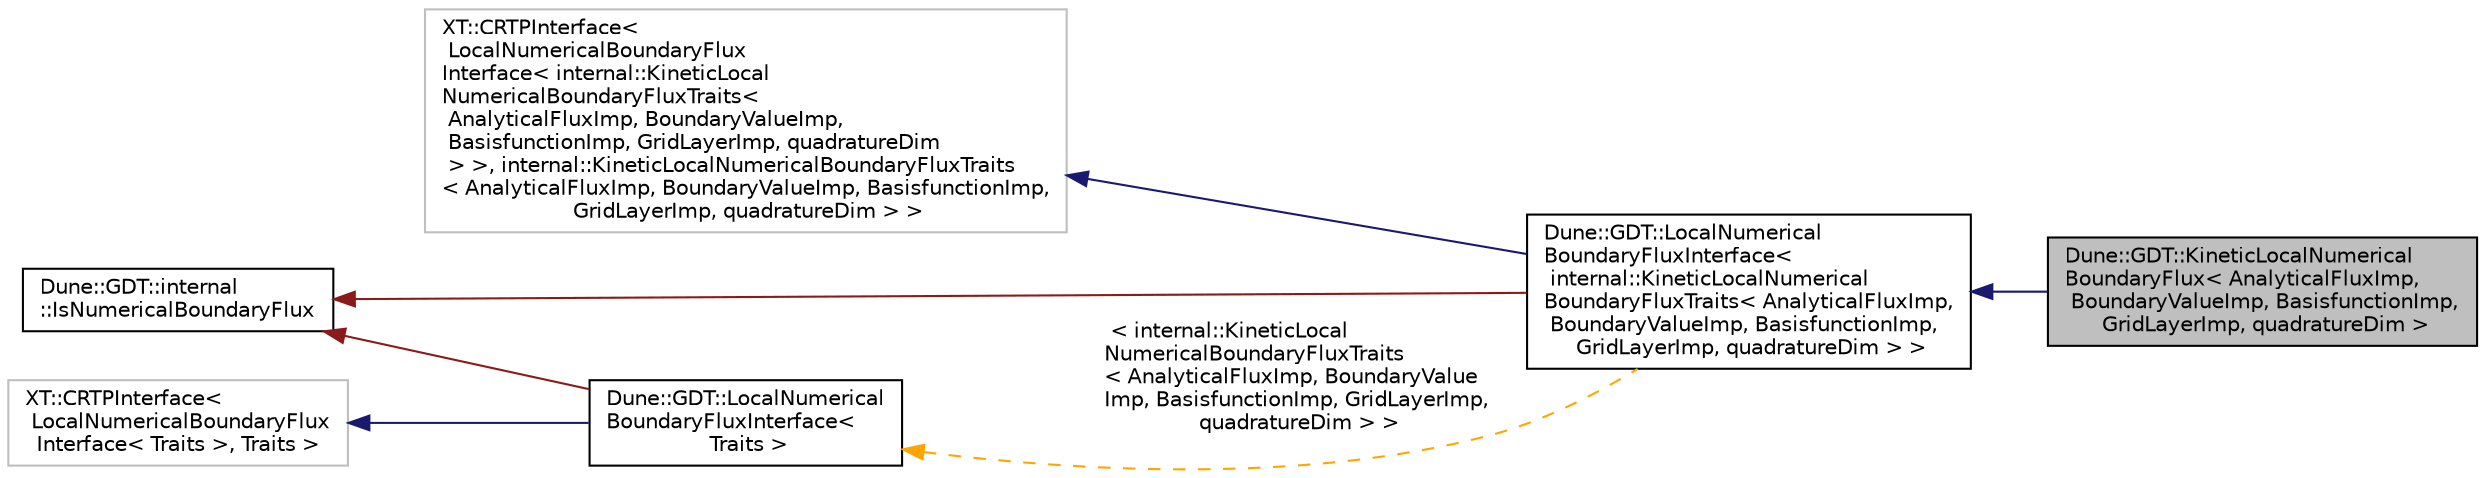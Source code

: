 digraph "Dune::GDT::KineticLocalNumericalBoundaryFlux&lt; AnalyticalFluxImp, BoundaryValueImp, BasisfunctionImp, GridLayerImp, quadratureDim &gt;"
{
  edge [fontname="Helvetica",fontsize="10",labelfontname="Helvetica",labelfontsize="10"];
  node [fontname="Helvetica",fontsize="10",shape=record];
  rankdir="LR";
  Node0 [label="Dune::GDT::KineticLocalNumerical\lBoundaryFlux\< AnalyticalFluxImp,\l BoundaryValueImp, BasisfunctionImp,\l GridLayerImp, quadratureDim \>",height=0.2,width=0.4,color="black", fillcolor="grey75", style="filled", fontcolor="black"];
  Node1 -> Node0 [dir="back",color="midnightblue",fontsize="10",style="solid",fontname="Helvetica"];
  Node1 [label="Dune::GDT::LocalNumerical\lBoundaryFluxInterface\<\l internal::KineticLocalNumerical\lBoundaryFluxTraits\< AnalyticalFluxImp,\l BoundaryValueImp, BasisfunctionImp,\l GridLayerImp, quadratureDim \> \>",height=0.2,width=0.4,color="black", fillcolor="white", style="filled",URL="$a01224.html"];
  Node2 -> Node1 [dir="back",color="midnightblue",fontsize="10",style="solid",fontname="Helvetica"];
  Node2 [label="XT::CRTPInterface\<\l LocalNumericalBoundaryFlux\lInterface\< internal::KineticLocal\lNumericalBoundaryFluxTraits\<\l AnalyticalFluxImp, BoundaryValueImp,\l BasisfunctionImp, GridLayerImp, quadratureDim\l \> \>, internal::KineticLocalNumericalBoundaryFluxTraits\l\< AnalyticalFluxImp, BoundaryValueImp, BasisfunctionImp,\l GridLayerImp, quadratureDim \> \>",height=0.2,width=0.4,color="grey75", fillcolor="white", style="filled"];
  Node3 -> Node1 [dir="back",color="firebrick4",fontsize="10",style="solid",fontname="Helvetica"];
  Node3 [label="Dune::GDT::internal\l::IsNumericalBoundaryFlux",height=0.2,width=0.4,color="black", fillcolor="white", style="filled",URL="$a01208.html"];
  Node4 -> Node1 [dir="back",color="orange",fontsize="10",style="dashed",label=" \< internal::KineticLocal\lNumericalBoundaryFluxTraits\l\< AnalyticalFluxImp, BoundaryValue\lImp, BasisfunctionImp, GridLayerImp,\l quadratureDim \> \>" ,fontname="Helvetica"];
  Node4 [label="Dune::GDT::LocalNumerical\lBoundaryFluxInterface\<\l Traits \>",height=0.2,width=0.4,color="black", fillcolor="white", style="filled",URL="$a01224.html"];
  Node5 -> Node4 [dir="back",color="midnightblue",fontsize="10",style="solid",fontname="Helvetica"];
  Node5 [label="XT::CRTPInterface\<\l LocalNumericalBoundaryFlux\lInterface\< Traits \>, Traits \>",height=0.2,width=0.4,color="grey75", fillcolor="white", style="filled"];
  Node3 -> Node4 [dir="back",color="firebrick4",fontsize="10",style="solid",fontname="Helvetica"];
}
